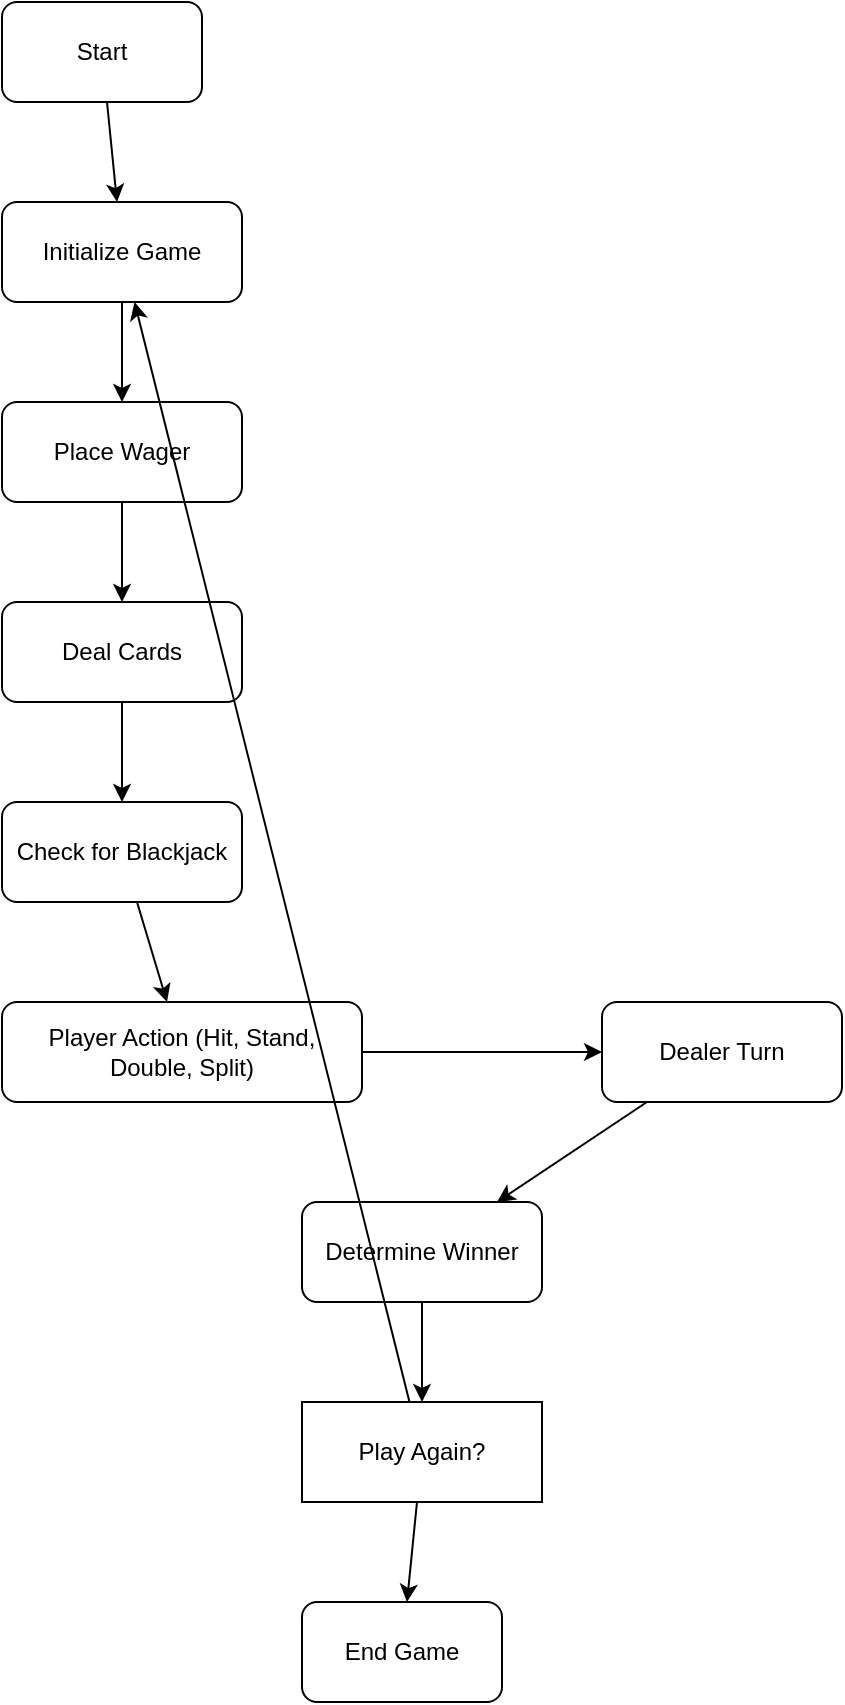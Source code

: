 <mxfile>
  <diagram name="Blackjack Game Flowchart">
    <mxGraphModel dx="1466" dy="806" grid="1" gridSize="10" guides="1" tooltips="1" connect="1" arrows="1" fold="1" page="1" pageScale="1" pageWidth="827" pageHeight="1169" math="0" shadow="0">
      <root>
        <mxCell id="0" />
        <mxCell id="1" parent="0" />

        <!-- Start -->
        <mxCell id="start" value="Start" style="rounded=1;whiteSpace=wrap;html=1;" vertex="1" parent="1">
          <mxGeometry x="100" y="50" width="100" height="50" as="geometry" />
        </mxCell>

        <!-- Game Initialization -->
        <mxCell id="init" value="Initialize Game" style="rounded=1;whiteSpace=wrap;html=1;" vertex="1" parent="1">
          <mxGeometry x="100" y="150" width="120" height="50" as="geometry" />
        </mxCell>

        <!-- Place Wager -->
        <mxCell id="wager" value="Place Wager" style="rounded=1;whiteSpace=wrap;html=1;" vertex="1" parent="1">
          <mxGeometry x="100" y="250" width="120" height="50" as="geometry" />
        </mxCell>

        <!-- Deal Cards -->
        <mxCell id="deal" value="Deal Cards" style="rounded=1;whiteSpace=wrap;html=1;" vertex="1" parent="1">
          <mxGeometry x="100" y="350" width="120" height="50" as="geometry" />
        </mxCell>

        <!-- Check for Blackjack -->
        <mxCell id="blackjack" value="Check for Blackjack" style="rounded=1;whiteSpace=wrap;html=1;" vertex="1" parent="1">
          <mxGeometry x="100" y="450" width="120" height="50" as="geometry" />
        </mxCell>

        <!-- Player Decision -->
        <mxCell id="decision" value="Player Action (Hit, Stand, Double, Split)" style="rounded=1;whiteSpace=wrap;html=1;" vertex="1" parent="1">
          <mxGeometry x="100" y="550" width="180" height="50" as="geometry" />
        </mxCell>

        <!-- Dealer Turn -->
        <mxCell id="dealer" value="Dealer Turn" style="rounded=1;whiteSpace=wrap;html=1;" vertex="1" parent="1">
          <mxGeometry x="400" y="550" width="120" height="50" as="geometry" />
        </mxCell>

        <!-- Determine Winner -->
        <mxCell id="winner" value="Determine Winner" style="rounded=1;whiteSpace=wrap;html=1;" vertex="1" parent="1">
          <mxGeometry x="250" y="650" width="120" height="50" as="geometry" />
        </mxCell>

        <!-- Play Again -->
        <mxCell id="playAgain" value="Play Again?" style="diamond;whiteSpace=wrap;html=1;" vertex="1" parent="1">
          <mxGeometry x="250" y="750" width="120" height="50" as="geometry" />
        </mxCell>

        <!-- End -->
        <mxCell id="end" value="End Game" style="rounded=1;whiteSpace=wrap;html=1;" vertex="1" parent="1">
          <mxGeometry x="250" y="850" width="100" height="50" as="geometry" />
        </mxCell>

        <!-- Connections -->
        <mxCell id="start-init" edge="1" source="start" target="init" parent="1">
          <mxGeometry relative="1" as="geometry" />
        </mxCell>

        <mxCell id="init-wager" edge="1" source="init" target="wager" parent="1">
          <mxGeometry relative="1" as="geometry" />
        </mxCell>

        <mxCell id="wager-deal" edge="1" source="wager" target="deal" parent="1">
          <mxGeometry relative="1" as="geometry" />
        </mxCell>

        <mxCell id="deal-blackjack" edge="1" source="deal" target="blackjack" parent="1">
          <mxGeometry relative="1" as="geometry" />
        </mxCell>

        <mxCell id="blackjack-decision" edge="1" source="blackjack" target="decision" parent="1">
          <mxGeometry relative="1" as="geometry" />
        </mxCell>

        <mxCell id="decision-dealer" edge="1" source="decision" target="dealer" parent="1">
          <mxGeometry relative="1" as="geometry" />
        </mxCell>

        <mxCell id="dealer-winner" edge="1" source="dealer" target="winner" parent="1">
          <mxGeometry relative="1" as="geometry" />
        </mxCell>

        <mxCell id="winner-playAgain" edge="1" source="winner" target="playAgain" parent="1">
          <mxGeometry relative="1" as="geometry" />
        </mxCell>

        <mxCell id="playAgain-end" edge="1" source="playAgain" target="end" parent="1">
          <mxGeometry relative="1" as="geometry" />
        </mxCell>

        <mxCell id="playAgain-init" edge="1" source="playAgain" target="init" parent="1">
          <mxGeometry relative="1" as="geometry" />
          <mxPoint as="sourcePoint" x="250" y="750" />
          <mxPoint as="targetPoint" x="250" y="150" />
        </mxCell>
      </root>
    </mxGraphModel>
  </diagram>
</mxfile>
